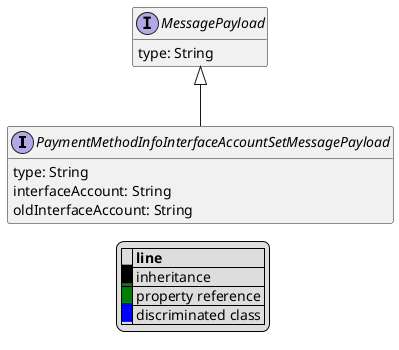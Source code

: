 @startuml

hide empty fields
hide empty methods
legend
|= |= line |
|<back:black>   </back>| inheritance |
|<back:green>   </back>| property reference |
|<back:blue>   </back>| discriminated class |
endlegend
interface PaymentMethodInfoInterfaceAccountSetMessagePayload [[PaymentMethodInfoInterfaceAccountSetMessagePayload.svg]] extends MessagePayload {
    type: String
    interfaceAccount: String
    oldInterfaceAccount: String
}
interface MessagePayload [[MessagePayload.svg]]  {
    type: String
}





@enduml
